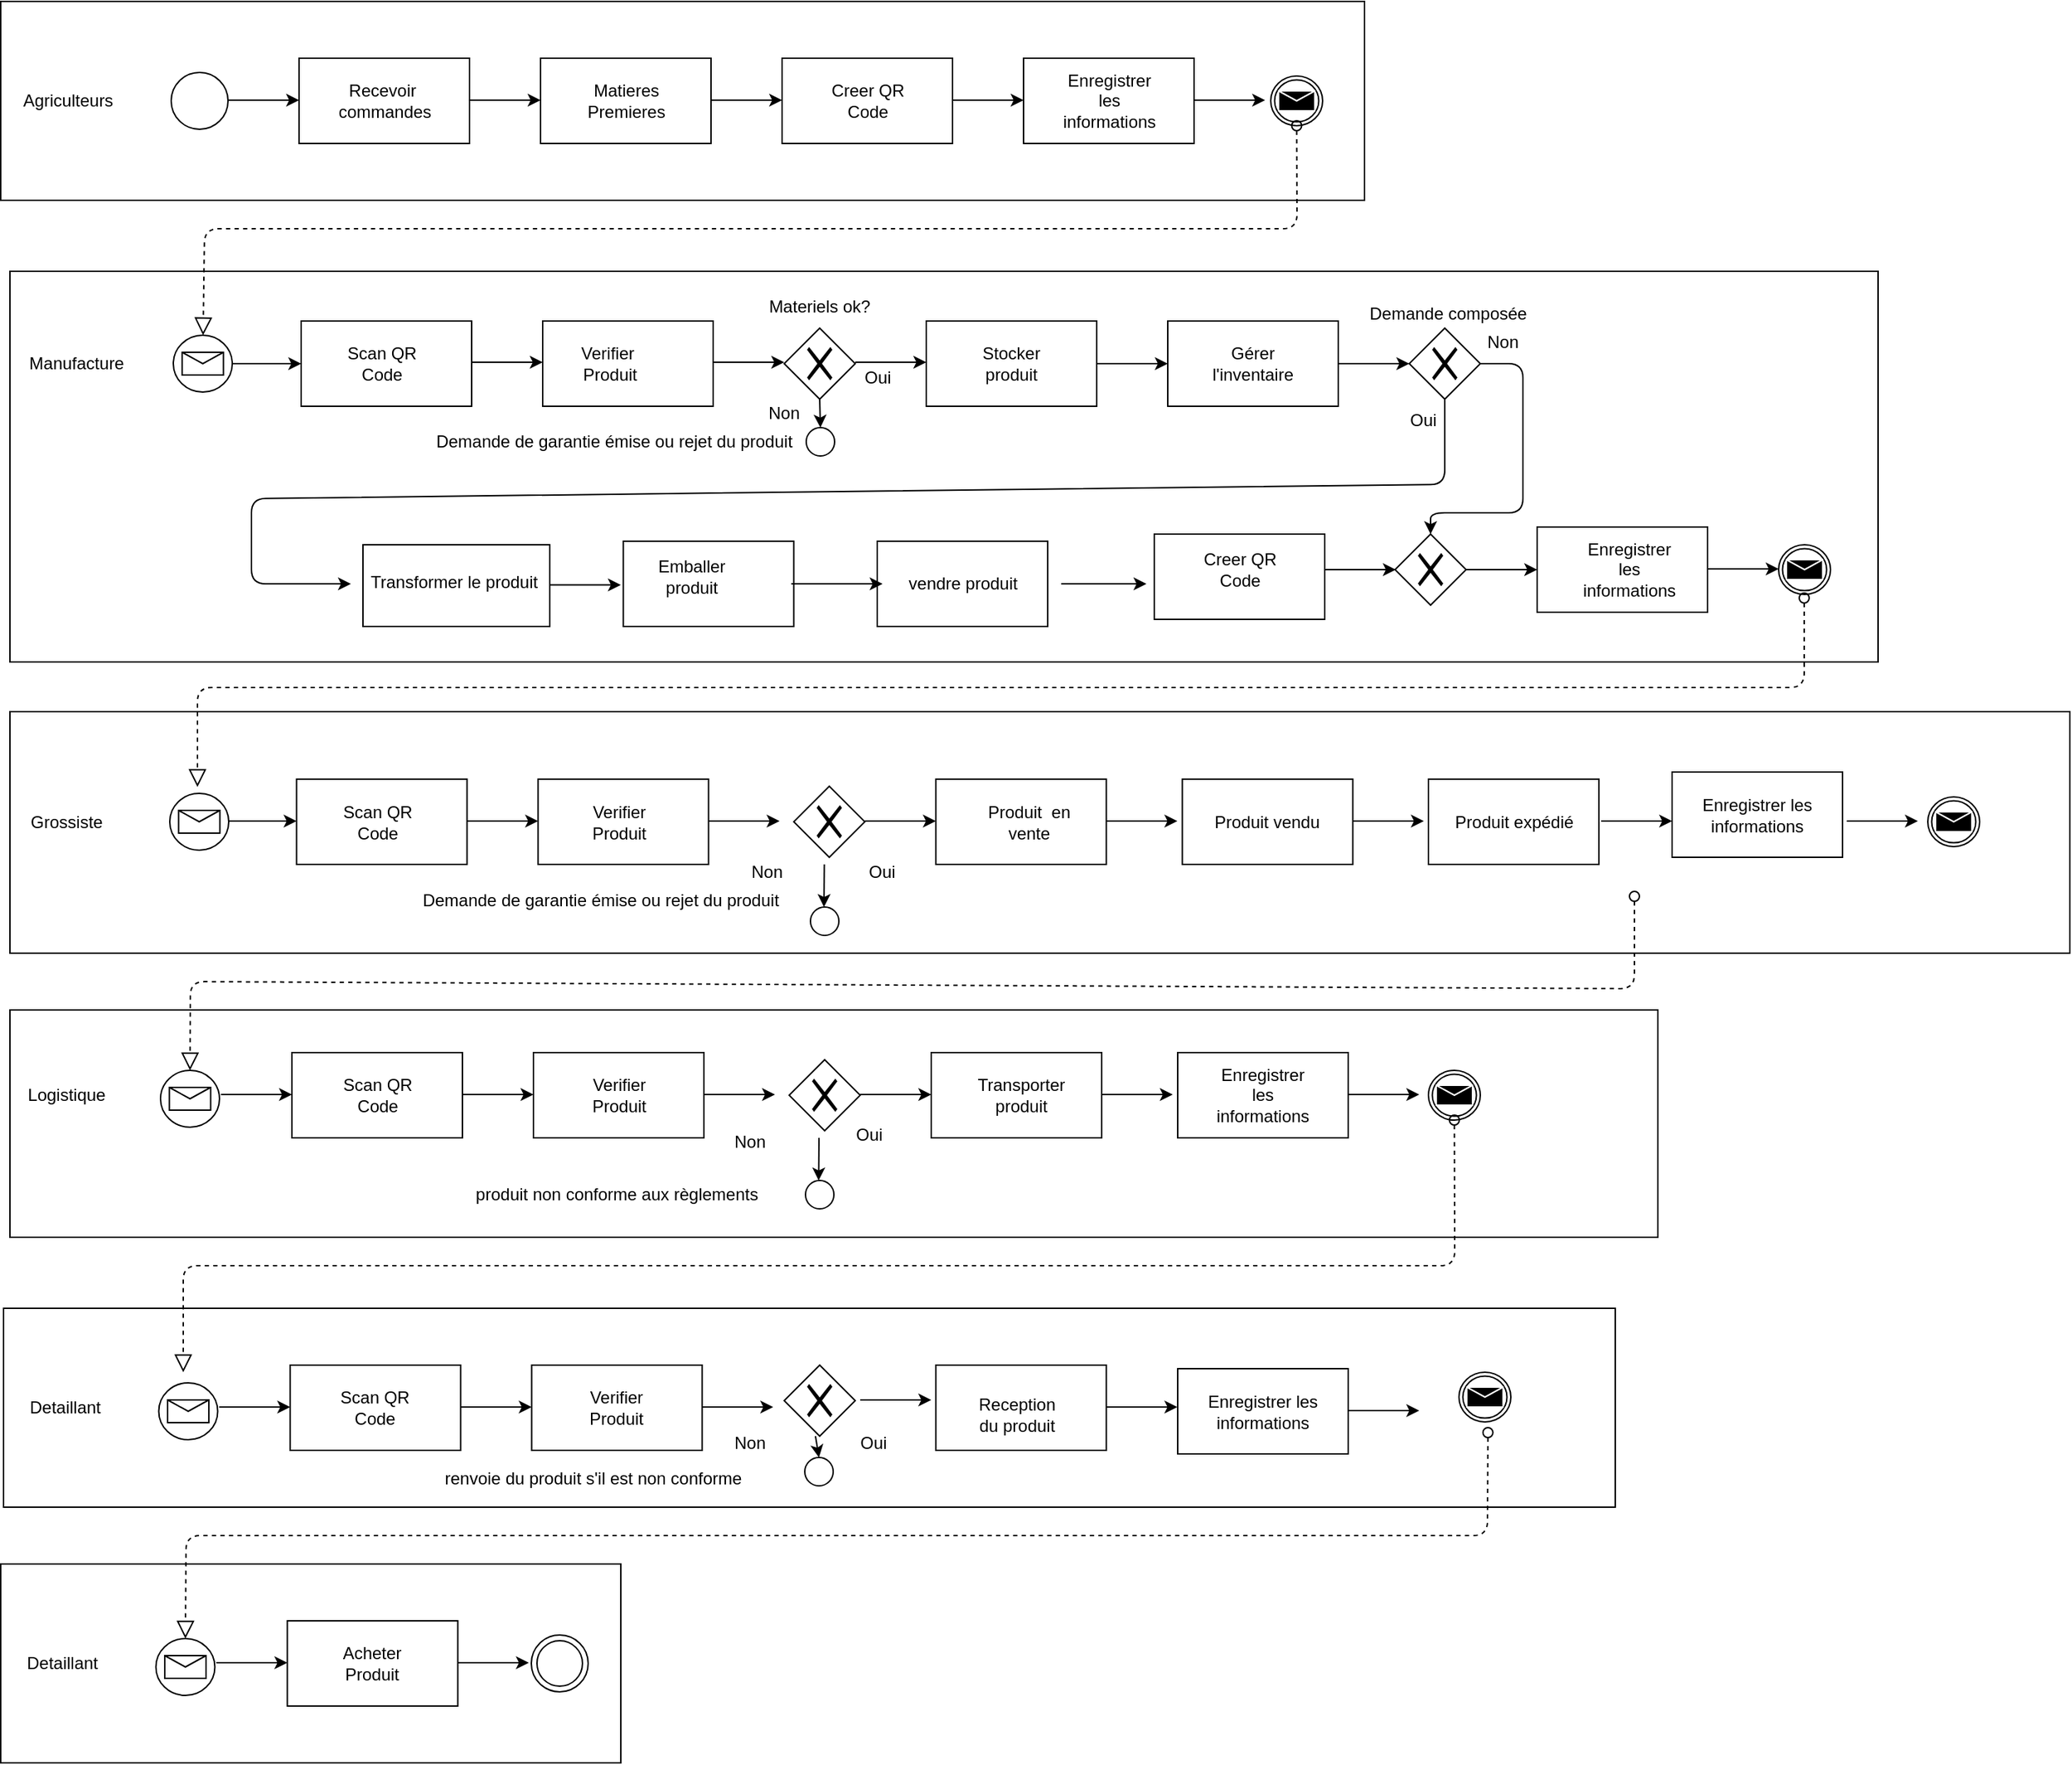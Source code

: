 <mxfile version="12.9.13" type="github">
  <diagram id="81X1mQ6UX0WzqLGWzquK" name="Page-1">
    <mxGraphModel dx="2346" dy="689" grid="1" gridSize="10" guides="1" tooltips="1" connect="1" arrows="1" fold="1" page="1" pageScale="1" pageWidth="827" pageHeight="1169" math="0" shadow="0">
      <root>
        <mxCell id="0" />
        <mxCell id="1" parent="0" />
        <mxCell id="CH9dBk8qKm8a6aNsmR89-1" value="" style="rounded=0;whiteSpace=wrap;html=1;" vertex="1" parent="1">
          <mxGeometry x="-486.5" y="300" width="960" height="140" as="geometry" />
        </mxCell>
        <mxCell id="CH9dBk8qKm8a6aNsmR89-2" value="" style="ellipse;whiteSpace=wrap;html=1;aspect=fixed;" vertex="1" parent="1">
          <mxGeometry x="-366.5" y="350" width="40" height="40" as="geometry" />
        </mxCell>
        <mxCell id="CH9dBk8qKm8a6aNsmR89-3" value="" style="rounded=0;whiteSpace=wrap;html=1;" vertex="1" parent="1">
          <mxGeometry x="-276.5" y="340" width="120" height="60" as="geometry" />
        </mxCell>
        <mxCell id="CH9dBk8qKm8a6aNsmR89-4" value="" style="rounded=0;whiteSpace=wrap;html=1;" vertex="1" parent="1">
          <mxGeometry x="-106.5" y="340" width="120" height="60" as="geometry" />
        </mxCell>
        <mxCell id="CH9dBk8qKm8a6aNsmR89-5" value="" style="rounded=0;whiteSpace=wrap;html=1;" vertex="1" parent="1">
          <mxGeometry x="63.5" y="340" width="120" height="60" as="geometry" />
        </mxCell>
        <mxCell id="CH9dBk8qKm8a6aNsmR89-6" value="" style="rounded=0;whiteSpace=wrap;html=1;" vertex="1" parent="1">
          <mxGeometry x="233.5" y="340" width="120" height="60" as="geometry" />
        </mxCell>
        <mxCell id="CH9dBk8qKm8a6aNsmR89-7" value="" style="shape=mxgraph.bpmn.shape;html=1;verticalLabelPosition=bottom;labelBackgroundColor=#ffffff;verticalAlign=top;align=center;perimeter=ellipsePerimeter;outlineConnect=0;outline=throwing;symbol=message;" vertex="1" parent="1">
          <mxGeometry x="407.5" y="352.5" width="36.5" height="35" as="geometry" />
        </mxCell>
        <mxCell id="CH9dBk8qKm8a6aNsmR89-8" value="" style="endArrow=classic;html=1;entryX=0;entryY=0.5;entryDx=0;entryDy=0;" edge="1" parent="1">
          <mxGeometry width="50" height="50" relative="1" as="geometry">
            <mxPoint x="-326.5" y="369.5" as="sourcePoint" />
            <mxPoint x="-276.5" y="369.5" as="targetPoint" />
          </mxGeometry>
        </mxCell>
        <mxCell id="CH9dBk8qKm8a6aNsmR89-9" value="" style="endArrow=classic;html=1;entryX=0;entryY=0.5;entryDx=0;entryDy=0;" edge="1" parent="1">
          <mxGeometry width="50" height="50" relative="1" as="geometry">
            <mxPoint x="-156.5" y="369.5" as="sourcePoint" />
            <mxPoint x="-106.5" y="369.5" as="targetPoint" />
          </mxGeometry>
        </mxCell>
        <mxCell id="CH9dBk8qKm8a6aNsmR89-10" value="" style="endArrow=classic;html=1;entryX=0;entryY=0.5;entryDx=0;entryDy=0;" edge="1" parent="1">
          <mxGeometry width="50" height="50" relative="1" as="geometry">
            <mxPoint x="13.5" y="369.5" as="sourcePoint" />
            <mxPoint x="63.5" y="369.5" as="targetPoint" />
          </mxGeometry>
        </mxCell>
        <mxCell id="CH9dBk8qKm8a6aNsmR89-12" value="" style="endArrow=classic;html=1;entryX=0;entryY=0.5;entryDx=0;entryDy=0;" edge="1" parent="1">
          <mxGeometry width="50" height="50" relative="1" as="geometry">
            <mxPoint x="183.5" y="369.5" as="sourcePoint" />
            <mxPoint x="233.5" y="369.5" as="targetPoint" />
          </mxGeometry>
        </mxCell>
        <mxCell id="CH9dBk8qKm8a6aNsmR89-13" value="" style="endArrow=classic;html=1;entryX=0;entryY=0.5;entryDx=0;entryDy=0;" edge="1" parent="1">
          <mxGeometry width="50" height="50" relative="1" as="geometry">
            <mxPoint x="353.5" y="369.5" as="sourcePoint" />
            <mxPoint x="403.5" y="369.5" as="targetPoint" />
          </mxGeometry>
        </mxCell>
        <mxCell id="CH9dBk8qKm8a6aNsmR89-33" value="" style="rounded=0;whiteSpace=wrap;html=1;" vertex="1" parent="1">
          <mxGeometry x="-480" y="490" width="1315" height="275" as="geometry" />
        </mxCell>
        <mxCell id="CH9dBk8qKm8a6aNsmR89-34" value="" style="startArrow=oval;startFill=0;startSize=7;endArrow=block;endFill=0;endSize=10;dashed=1;html=1;exitX=0.5;exitY=1;exitDx=0;exitDy=0;" edge="1" parent="1" source="CH9dBk8qKm8a6aNsmR89-7" target="CH9dBk8qKm8a6aNsmR89-140">
          <mxGeometry width="100" relative="1" as="geometry">
            <mxPoint x="431.75" y="340" as="sourcePoint" />
            <mxPoint x="-350" y="485" as="targetPoint" />
            <Array as="points">
              <mxPoint x="426" y="460" />
              <mxPoint x="-343" y="460" />
            </Array>
          </mxGeometry>
        </mxCell>
        <mxCell id="CH9dBk8qKm8a6aNsmR89-36" value="" style="endArrow=classic;html=1;entryX=0;entryY=0.5;entryDx=0;entryDy=0;" edge="1" parent="1">
          <mxGeometry width="50" height="50" relative="1" as="geometry">
            <mxPoint x="-325" y="555" as="sourcePoint" />
            <mxPoint x="-275" y="555" as="targetPoint" />
          </mxGeometry>
        </mxCell>
        <mxCell id="CH9dBk8qKm8a6aNsmR89-37" value="" style="rounded=0;whiteSpace=wrap;html=1;" vertex="1" parent="1">
          <mxGeometry x="-275" y="525" width="120" height="60" as="geometry" />
        </mxCell>
        <mxCell id="CH9dBk8qKm8a6aNsmR89-38" value="" style="rounded=0;whiteSpace=wrap;html=1;" vertex="1" parent="1">
          <mxGeometry x="-105" y="525" width="120" height="60" as="geometry" />
        </mxCell>
        <mxCell id="CH9dBk8qKm8a6aNsmR89-39" value="" style="endArrow=classic;html=1;entryX=0;entryY=0.5;entryDx=0;entryDy=0;" edge="1" parent="1">
          <mxGeometry width="50" height="50" relative="1" as="geometry">
            <mxPoint x="-155" y="554" as="sourcePoint" />
            <mxPoint x="-105" y="554" as="targetPoint" />
          </mxGeometry>
        </mxCell>
        <mxCell id="CH9dBk8qKm8a6aNsmR89-40" value="" style="endArrow=classic;html=1;entryX=0;entryY=0.5;entryDx=0;entryDy=0;" edge="1" parent="1">
          <mxGeometry width="50" height="50" relative="1" as="geometry">
            <mxPoint x="15" y="554" as="sourcePoint" />
            <mxPoint x="65" y="554" as="targetPoint" />
          </mxGeometry>
        </mxCell>
        <mxCell id="CH9dBk8qKm8a6aNsmR89-41" value="" style="shape=mxgraph.bpmn.shape;html=1;verticalLabelPosition=bottom;labelBackgroundColor=#ffffff;verticalAlign=top;align=center;perimeter=rhombusPerimeter;background=gateway;outlineConnect=0;outline=none;symbol=exclusiveGw;" vertex="1" parent="1">
          <mxGeometry x="65" y="530" width="50" height="50" as="geometry" />
        </mxCell>
        <mxCell id="CH9dBk8qKm8a6aNsmR89-42" value="" style="endArrow=classic;html=1;entryX=0;entryY=0.5;entryDx=0;entryDy=0;" edge="1" parent="1">
          <mxGeometry width="50" height="50" relative="1" as="geometry">
            <mxPoint x="115" y="554" as="sourcePoint" />
            <mxPoint x="165" y="554" as="targetPoint" />
          </mxGeometry>
        </mxCell>
        <mxCell id="CH9dBk8qKm8a6aNsmR89-43" value="" style="rounded=0;whiteSpace=wrap;html=1;" vertex="1" parent="1">
          <mxGeometry x="165" y="525" width="120" height="60" as="geometry" />
        </mxCell>
        <mxCell id="CH9dBk8qKm8a6aNsmR89-44" value="" style="rounded=0;whiteSpace=wrap;html=1;" vertex="1" parent="1">
          <mxGeometry x="335" y="525" width="120" height="60" as="geometry" />
        </mxCell>
        <mxCell id="CH9dBk8qKm8a6aNsmR89-45" value="" style="endArrow=classic;html=1;entryX=0;entryY=0.5;entryDx=0;entryDy=0;" edge="1" parent="1">
          <mxGeometry width="50" height="50" relative="1" as="geometry">
            <mxPoint x="285" y="555" as="sourcePoint" />
            <mxPoint x="335" y="555" as="targetPoint" />
          </mxGeometry>
        </mxCell>
        <mxCell id="CH9dBk8qKm8a6aNsmR89-46" value="" style="shape=mxgraph.bpmn.shape;html=1;verticalLabelPosition=bottom;labelBackgroundColor=#ffffff;verticalAlign=top;align=center;perimeter=rhombusPerimeter;background=gateway;outlineConnect=0;outline=none;symbol=exclusiveGw;" vertex="1" parent="1">
          <mxGeometry x="505" y="530" width="50" height="50" as="geometry" />
        </mxCell>
        <mxCell id="CH9dBk8qKm8a6aNsmR89-47" value="" style="endArrow=classic;html=1;entryX=0;entryY=0.5;entryDx=0;entryDy=0;" edge="1" parent="1">
          <mxGeometry width="50" height="50" relative="1" as="geometry">
            <mxPoint x="455" y="555" as="sourcePoint" />
            <mxPoint x="505" y="555" as="targetPoint" />
          </mxGeometry>
        </mxCell>
        <mxCell id="CH9dBk8qKm8a6aNsmR89-48" value="" style="rounded=0;whiteSpace=wrap;html=1;" vertex="1" parent="1">
          <mxGeometry x="-231.5" y="682.5" width="131.5" height="57.5" as="geometry" />
        </mxCell>
        <mxCell id="CH9dBk8qKm8a6aNsmR89-49" value="" style="rounded=0;whiteSpace=wrap;html=1;" vertex="1" parent="1">
          <mxGeometry x="-48.25" y="680" width="120" height="60" as="geometry" />
        </mxCell>
        <mxCell id="CH9dBk8qKm8a6aNsmR89-50" value="" style="rounded=0;whiteSpace=wrap;html=1;" vertex="1" parent="1">
          <mxGeometry x="325.5" y="675" width="120" height="60" as="geometry" />
        </mxCell>
        <mxCell id="CH9dBk8qKm8a6aNsmR89-51" value="" style="shape=mxgraph.bpmn.shape;html=1;verticalLabelPosition=bottom;labelBackgroundColor=#ffffff;verticalAlign=top;align=center;perimeter=rhombusPerimeter;background=gateway;outlineConnect=0;outline=none;symbol=exclusiveGw;" vertex="1" parent="1">
          <mxGeometry x="495" y="675" width="50" height="50" as="geometry" />
        </mxCell>
        <mxCell id="CH9dBk8qKm8a6aNsmR89-52" value="" style="endArrow=classic;html=1;entryX=0;entryY=0.5;entryDx=0;entryDy=0;" edge="1" parent="1">
          <mxGeometry width="50" height="50" relative="1" as="geometry">
            <mxPoint x="-100" y="710.75" as="sourcePoint" />
            <mxPoint x="-50" y="710.75" as="targetPoint" />
          </mxGeometry>
        </mxCell>
        <mxCell id="CH9dBk8qKm8a6aNsmR89-53" value="" style="endArrow=classic;html=1;" edge="1" parent="1">
          <mxGeometry width="50" height="50" relative="1" as="geometry">
            <mxPoint x="260" y="710" as="sourcePoint" />
            <mxPoint x="320" y="710" as="targetPoint" />
          </mxGeometry>
        </mxCell>
        <mxCell id="CH9dBk8qKm8a6aNsmR89-54" value="" style="endArrow=classic;html=1;entryX=0;entryY=0.5;entryDx=0;entryDy=0;" edge="1" parent="1">
          <mxGeometry width="50" height="50" relative="1" as="geometry">
            <mxPoint x="445.5" y="700" as="sourcePoint" />
            <mxPoint x="495.5" y="700" as="targetPoint" />
          </mxGeometry>
        </mxCell>
        <mxCell id="CH9dBk8qKm8a6aNsmR89-55" value="" style="endArrow=classic;html=1;entryX=0;entryY=0.5;entryDx=0;entryDy=0;" edge="1" parent="1">
          <mxGeometry width="50" height="50" relative="1" as="geometry">
            <mxPoint x="545" y="700" as="sourcePoint" />
            <mxPoint x="595" y="700" as="targetPoint" />
          </mxGeometry>
        </mxCell>
        <mxCell id="CH9dBk8qKm8a6aNsmR89-56" value="" style="rounded=0;whiteSpace=wrap;html=1;" vertex="1" parent="1">
          <mxGeometry x="595" y="670" width="120" height="60" as="geometry" />
        </mxCell>
        <mxCell id="CH9dBk8qKm8a6aNsmR89-57" value="" style="shape=mxgraph.bpmn.shape;html=1;verticalLabelPosition=bottom;labelBackgroundColor=#ffffff;verticalAlign=top;align=center;perimeter=ellipsePerimeter;outlineConnect=0;outline=throwing;symbol=message;" vertex="1" parent="1">
          <mxGeometry x="765" y="682.5" width="36.5" height="35" as="geometry" />
        </mxCell>
        <mxCell id="CH9dBk8qKm8a6aNsmR89-61" value="" style="endArrow=classic;html=1;entryX=0;entryY=0.5;entryDx=0;entryDy=0;" edge="1" parent="1">
          <mxGeometry width="50" height="50" relative="1" as="geometry">
            <mxPoint x="715" y="699.5" as="sourcePoint" />
            <mxPoint x="765" y="699.5" as="targetPoint" />
          </mxGeometry>
        </mxCell>
        <mxCell id="CH9dBk8qKm8a6aNsmR89-63" value="" style="endArrow=classic;html=1;exitX=0.5;exitY=1;exitDx=0;exitDy=0;" edge="1" parent="1" source="CH9dBk8qKm8a6aNsmR89-46">
          <mxGeometry width="50" height="50" relative="1" as="geometry">
            <mxPoint x="235" y="652.5" as="sourcePoint" />
            <mxPoint x="-240" y="710" as="targetPoint" />
            <Array as="points">
              <mxPoint x="530" y="640" />
              <mxPoint x="-310" y="650" />
              <mxPoint x="-310" y="710" />
            </Array>
          </mxGeometry>
        </mxCell>
        <mxCell id="CH9dBk8qKm8a6aNsmR89-64" value="" style="endArrow=classic;html=1;entryX=0.5;entryY=0;entryDx=0;entryDy=0;" edge="1" parent="1" target="CH9dBk8qKm8a6aNsmR89-51">
          <mxGeometry width="50" height="50" relative="1" as="geometry">
            <mxPoint x="555" y="555" as="sourcePoint" />
            <mxPoint x="605" y="505" as="targetPoint" />
            <Array as="points">
              <mxPoint x="585" y="555" />
              <mxPoint x="585" y="660" />
              <mxPoint x="520" y="660" />
            </Array>
          </mxGeometry>
        </mxCell>
        <mxCell id="CH9dBk8qKm8a6aNsmR89-79" value="" style="rounded=0;whiteSpace=wrap;html=1;" vertex="1" parent="1">
          <mxGeometry x="-480" y="800" width="1450" height="170" as="geometry" />
        </mxCell>
        <mxCell id="CH9dBk8qKm8a6aNsmR89-108" style="edgeStyle=orthogonalEdgeStyle;rounded=0;orthogonalLoop=1;jettySize=auto;html=1;" edge="1" parent="1">
          <mxGeometry relative="1" as="geometry">
            <mxPoint x="-348.25" y="857.5" as="targetPoint" />
            <mxPoint x="-348.25" y="857.5" as="sourcePoint" />
          </mxGeometry>
        </mxCell>
        <mxCell id="CH9dBk8qKm8a6aNsmR89-81" value="" style="rounded=0;whiteSpace=wrap;html=1;" vertex="1" parent="1">
          <mxGeometry x="-278.25" y="847.5" width="120" height="60" as="geometry" />
        </mxCell>
        <mxCell id="CH9dBk8qKm8a6aNsmR89-82" value="" style="rounded=0;whiteSpace=wrap;html=1;" vertex="1" parent="1">
          <mxGeometry x="-108.25" y="847.5" width="120" height="60" as="geometry" />
        </mxCell>
        <mxCell id="CH9dBk8qKm8a6aNsmR89-83" value="" style="rounded=0;whiteSpace=wrap;html=1;" vertex="1" parent="1">
          <mxGeometry x="171.75" y="847.5" width="120" height="60" as="geometry" />
        </mxCell>
        <mxCell id="CH9dBk8qKm8a6aNsmR89-84" value="Produit vendu" style="rounded=0;whiteSpace=wrap;html=1;" vertex="1" parent="1">
          <mxGeometry x="345.25" y="847.5" width="120" height="60" as="geometry" />
        </mxCell>
        <mxCell id="CH9dBk8qKm8a6aNsmR89-85" value="" style="shape=mxgraph.bpmn.shape;html=1;verticalLabelPosition=bottom;labelBackgroundColor=#ffffff;verticalAlign=top;align=center;perimeter=ellipsePerimeter;outlineConnect=0;outline=throwing;symbol=message;" vertex="1" parent="1">
          <mxGeometry x="870" y="860" width="36.5" height="35" as="geometry" />
        </mxCell>
        <mxCell id="CH9dBk8qKm8a6aNsmR89-86" value="" style="endArrow=classic;html=1;entryX=0;entryY=0.5;entryDx=0;entryDy=0;" edge="1" parent="1">
          <mxGeometry width="50" height="50" relative="1" as="geometry">
            <mxPoint x="-328.25" y="877" as="sourcePoint" />
            <mxPoint x="-278.25" y="877" as="targetPoint" />
          </mxGeometry>
        </mxCell>
        <mxCell id="CH9dBk8qKm8a6aNsmR89-87" value="" style="endArrow=classic;html=1;entryX=0;entryY=0.5;entryDx=0;entryDy=0;" edge="1" parent="1">
          <mxGeometry width="50" height="50" relative="1" as="geometry">
            <mxPoint x="-158.25" y="877" as="sourcePoint" />
            <mxPoint x="-108.25" y="877" as="targetPoint" />
          </mxGeometry>
        </mxCell>
        <mxCell id="CH9dBk8qKm8a6aNsmR89-88" value="" style="endArrow=classic;html=1;entryX=0;entryY=0.5;entryDx=0;entryDy=0;" edge="1" parent="1">
          <mxGeometry width="50" height="50" relative="1" as="geometry">
            <mxPoint x="11.75" y="877" as="sourcePoint" />
            <mxPoint x="61.75" y="877" as="targetPoint" />
          </mxGeometry>
        </mxCell>
        <mxCell id="CH9dBk8qKm8a6aNsmR89-89" value="" style="endArrow=classic;html=1;entryX=0;entryY=0.5;entryDx=0;entryDy=0;" edge="1" parent="1">
          <mxGeometry width="50" height="50" relative="1" as="geometry">
            <mxPoint x="121.75" y="877" as="sourcePoint" />
            <mxPoint x="171.75" y="877" as="targetPoint" />
          </mxGeometry>
        </mxCell>
        <mxCell id="CH9dBk8qKm8a6aNsmR89-90" value="" style="endArrow=classic;html=1;entryX=0;entryY=0.5;entryDx=0;entryDy=0;" edge="1" parent="1">
          <mxGeometry width="50" height="50" relative="1" as="geometry">
            <mxPoint x="291.75" y="877" as="sourcePoint" />
            <mxPoint x="341.75" y="877" as="targetPoint" />
          </mxGeometry>
        </mxCell>
        <mxCell id="CH9dBk8qKm8a6aNsmR89-91" value="" style="shape=mxgraph.bpmn.shape;html=1;verticalLabelPosition=bottom;labelBackgroundColor=#ffffff;verticalAlign=top;align=center;perimeter=rhombusPerimeter;background=gateway;outlineConnect=0;outline=none;symbol=exclusiveGw;" vertex="1" parent="1">
          <mxGeometry x="71.75" y="852.5" width="50" height="50" as="geometry" />
        </mxCell>
        <mxCell id="CH9dBk8qKm8a6aNsmR89-92" value="" style="endArrow=classic;html=1;entryX=0;entryY=0.5;entryDx=0;entryDy=0;" edge="1" parent="1">
          <mxGeometry width="50" height="50" relative="1" as="geometry">
            <mxPoint x="465.25" y="877" as="sourcePoint" />
            <mxPoint x="515.25" y="877" as="targetPoint" />
          </mxGeometry>
        </mxCell>
        <mxCell id="CH9dBk8qKm8a6aNsmR89-93" value="" style="startArrow=oval;startFill=0;startSize=7;endArrow=block;endFill=0;endSize=10;dashed=1;html=1;" edge="1" parent="1">
          <mxGeometry width="100" relative="1" as="geometry">
            <mxPoint x="783" y="720" as="sourcePoint" />
            <mxPoint x="-348" y="853" as="targetPoint" />
            <Array as="points">
              <mxPoint x="783" y="783" />
              <mxPoint x="-348" y="783" />
            </Array>
          </mxGeometry>
        </mxCell>
        <mxCell id="CH9dBk8qKm8a6aNsmR89-94" value="" style="rounded=0;whiteSpace=wrap;html=1;" vertex="1" parent="1">
          <mxGeometry x="-480" y="1010" width="1160" height="160" as="geometry" />
        </mxCell>
        <mxCell id="CH9dBk8qKm8a6aNsmR89-96" value="" style="rounded=0;whiteSpace=wrap;html=1;" vertex="1" parent="1">
          <mxGeometry x="-281.5" y="1040" width="120" height="60" as="geometry" />
        </mxCell>
        <mxCell id="CH9dBk8qKm8a6aNsmR89-97" value="" style="rounded=0;whiteSpace=wrap;html=1;" vertex="1" parent="1">
          <mxGeometry x="-111.5" y="1040" width="120" height="60" as="geometry" />
        </mxCell>
        <mxCell id="CH9dBk8qKm8a6aNsmR89-98" value="" style="rounded=0;whiteSpace=wrap;html=1;" vertex="1" parent="1">
          <mxGeometry x="168.5" y="1040" width="120" height="60" as="geometry" />
        </mxCell>
        <mxCell id="CH9dBk8qKm8a6aNsmR89-99" value="" style="rounded=0;whiteSpace=wrap;html=1;" vertex="1" parent="1">
          <mxGeometry x="342" y="1040" width="120" height="60" as="geometry" />
        </mxCell>
        <mxCell id="CH9dBk8qKm8a6aNsmR89-100" value="" style="shape=mxgraph.bpmn.shape;html=1;verticalLabelPosition=bottom;labelBackgroundColor=#ffffff;verticalAlign=top;align=center;perimeter=ellipsePerimeter;outlineConnect=0;outline=throwing;symbol=message;" vertex="1" parent="1">
          <mxGeometry x="518.5" y="1052.5" width="36.5" height="35" as="geometry" />
        </mxCell>
        <mxCell id="CH9dBk8qKm8a6aNsmR89-101" value="" style="endArrow=classic;html=1;entryX=0;entryY=0.5;entryDx=0;entryDy=0;" edge="1" parent="1">
          <mxGeometry width="50" height="50" relative="1" as="geometry">
            <mxPoint x="-331.5" y="1069.5" as="sourcePoint" />
            <mxPoint x="-281.5" y="1069.5" as="targetPoint" />
          </mxGeometry>
        </mxCell>
        <mxCell id="CH9dBk8qKm8a6aNsmR89-102" value="" style="endArrow=classic;html=1;entryX=0;entryY=0.5;entryDx=0;entryDy=0;" edge="1" parent="1">
          <mxGeometry width="50" height="50" relative="1" as="geometry">
            <mxPoint x="-161.5" y="1069.5" as="sourcePoint" />
            <mxPoint x="-111.5" y="1069.5" as="targetPoint" />
          </mxGeometry>
        </mxCell>
        <mxCell id="CH9dBk8qKm8a6aNsmR89-103" value="" style="endArrow=classic;html=1;entryX=0;entryY=0.5;entryDx=0;entryDy=0;" edge="1" parent="1">
          <mxGeometry width="50" height="50" relative="1" as="geometry">
            <mxPoint x="8.5" y="1069.5" as="sourcePoint" />
            <mxPoint x="58.5" y="1069.5" as="targetPoint" />
          </mxGeometry>
        </mxCell>
        <mxCell id="CH9dBk8qKm8a6aNsmR89-104" value="" style="endArrow=classic;html=1;entryX=0;entryY=0.5;entryDx=0;entryDy=0;" edge="1" parent="1">
          <mxGeometry width="50" height="50" relative="1" as="geometry">
            <mxPoint x="118.5" y="1069.5" as="sourcePoint" />
            <mxPoint x="168.5" y="1069.5" as="targetPoint" />
          </mxGeometry>
        </mxCell>
        <mxCell id="CH9dBk8qKm8a6aNsmR89-105" value="" style="endArrow=classic;html=1;entryX=0;entryY=0.5;entryDx=0;entryDy=0;" edge="1" parent="1">
          <mxGeometry width="50" height="50" relative="1" as="geometry">
            <mxPoint x="288.5" y="1069.5" as="sourcePoint" />
            <mxPoint x="338.5" y="1069.5" as="targetPoint" />
          </mxGeometry>
        </mxCell>
        <mxCell id="CH9dBk8qKm8a6aNsmR89-106" value="" style="shape=mxgraph.bpmn.shape;html=1;verticalLabelPosition=bottom;labelBackgroundColor=#ffffff;verticalAlign=top;align=center;perimeter=rhombusPerimeter;background=gateway;outlineConnect=0;outline=none;symbol=exclusiveGw;" vertex="1" parent="1">
          <mxGeometry x="68.5" y="1045" width="50" height="50" as="geometry" />
        </mxCell>
        <mxCell id="CH9dBk8qKm8a6aNsmR89-107" value="" style="endArrow=classic;html=1;entryX=0;entryY=0.5;entryDx=0;entryDy=0;" edge="1" parent="1">
          <mxGeometry width="50" height="50" relative="1" as="geometry">
            <mxPoint x="462" y="1069.5" as="sourcePoint" />
            <mxPoint x="512" y="1069.5" as="targetPoint" />
          </mxGeometry>
        </mxCell>
        <mxCell id="CH9dBk8qKm8a6aNsmR89-109" value="" style="startArrow=oval;startFill=0;startSize=7;endArrow=block;endFill=0;endSize=10;dashed=1;html=1;" edge="1" parent="1" target="CH9dBk8qKm8a6aNsmR89-143">
          <mxGeometry width="100" relative="1" as="geometry">
            <mxPoint x="663.5" y="930" as="sourcePoint" />
            <mxPoint x="-231.5" y="1070" as="targetPoint" />
            <Array as="points">
              <mxPoint x="663.5" y="995" />
              <mxPoint x="-353" y="990" />
            </Array>
          </mxGeometry>
        </mxCell>
        <mxCell id="CH9dBk8qKm8a6aNsmR89-110" value="Recevoir&amp;nbsp; commandes" style="text;html=1;strokeColor=none;fillColor=none;align=center;verticalAlign=middle;whiteSpace=wrap;rounded=0;" vertex="1" parent="1">
          <mxGeometry x="-236.5" y="360" width="40" height="20" as="geometry" />
        </mxCell>
        <mxCell id="CH9dBk8qKm8a6aNsmR89-112" value="Matieres Premieres" style="text;html=1;strokeColor=none;fillColor=none;align=center;verticalAlign=middle;whiteSpace=wrap;rounded=0;" vertex="1" parent="1">
          <mxGeometry x="-66.5" y="360" width="40" height="20" as="geometry" />
        </mxCell>
        <mxCell id="CH9dBk8qKm8a6aNsmR89-113" value="Creer QR Code" style="text;html=1;strokeColor=none;fillColor=none;align=center;verticalAlign=middle;whiteSpace=wrap;rounded=0;" vertex="1" parent="1">
          <mxGeometry x="93.5" y="360" width="60" height="20" as="geometry" />
        </mxCell>
        <mxCell id="CH9dBk8qKm8a6aNsmR89-114" value="Enregistrer les informations" style="text;html=1;strokeColor=none;fillColor=none;align=center;verticalAlign=middle;whiteSpace=wrap;rounded=0;" vertex="1" parent="1">
          <mxGeometry x="263.5" y="360" width="60" height="20" as="geometry" />
        </mxCell>
        <mxCell id="CH9dBk8qKm8a6aNsmR89-115" value="Agriculteurs" style="text;html=1;strokeColor=none;fillColor=none;align=center;verticalAlign=middle;whiteSpace=wrap;rounded=0;" vertex="1" parent="1">
          <mxGeometry x="-459.5" y="360" width="40" height="20" as="geometry" />
        </mxCell>
        <mxCell id="CH9dBk8qKm8a6aNsmR89-117" value="Manufacture" style="text;html=1;strokeColor=none;fillColor=none;align=center;verticalAlign=middle;whiteSpace=wrap;rounded=0;" vertex="1" parent="1">
          <mxGeometry x="-453.5" y="545" width="40" height="20" as="geometry" />
        </mxCell>
        <mxCell id="CH9dBk8qKm8a6aNsmR89-118" value="Grossiste" style="text;html=1;strokeColor=none;fillColor=none;align=center;verticalAlign=middle;whiteSpace=wrap;rounded=0;" vertex="1" parent="1">
          <mxGeometry x="-460" y="867.5" width="40" height="20" as="geometry" />
        </mxCell>
        <mxCell id="CH9dBk8qKm8a6aNsmR89-119" value="Logistique" style="text;html=1;strokeColor=none;fillColor=none;align=center;verticalAlign=middle;whiteSpace=wrap;rounded=0;" vertex="1" parent="1">
          <mxGeometry x="-460" y="1060" width="40" height="20" as="geometry" />
        </mxCell>
        <mxCell id="CH9dBk8qKm8a6aNsmR89-124" value="Scan QR Code" style="text;html=1;strokeColor=none;fillColor=none;align=center;verticalAlign=middle;whiteSpace=wrap;rounded=0;" vertex="1" parent="1">
          <mxGeometry x="-248.25" y="545" width="60" height="20" as="geometry" />
        </mxCell>
        <mxCell id="CH9dBk8qKm8a6aNsmR89-125" value="Verifier&amp;nbsp; Produit" style="text;html=1;strokeColor=none;fillColor=none;align=center;verticalAlign=middle;whiteSpace=wrap;rounded=0;" vertex="1" parent="1">
          <mxGeometry x="-90" y="545" width="64.75" height="20" as="geometry" />
        </mxCell>
        <mxCell id="CH9dBk8qKm8a6aNsmR89-126" value="Creer QR Code" style="text;html=1;strokeColor=none;fillColor=none;align=center;verticalAlign=middle;whiteSpace=wrap;rounded=0;" vertex="1" parent="1">
          <mxGeometry x="355.5" y="690" width="60" height="20" as="geometry" />
        </mxCell>
        <mxCell id="CH9dBk8qKm8a6aNsmR89-127" value="Enregistrer les informations" style="text;html=1;strokeColor=none;fillColor=none;align=center;verticalAlign=middle;whiteSpace=wrap;rounded=0;" vertex="1" parent="1">
          <mxGeometry x="630" y="690" width="60" height="20" as="geometry" />
        </mxCell>
        <mxCell id="CH9dBk8qKm8a6aNsmR89-128" value="Transformer le produit" style="text;whiteSpace=wrap;html=1;" vertex="1" parent="1">
          <mxGeometry x="-228.25" y="695" width="120" height="30" as="geometry" />
        </mxCell>
        <mxCell id="CH9dBk8qKm8a6aNsmR89-129" value="Gérer l&#39;inventaire" style="text;html=1;strokeColor=none;fillColor=none;align=center;verticalAlign=middle;whiteSpace=wrap;rounded=0;" vertex="1" parent="1">
          <mxGeometry x="365" y="545" width="60" height="20" as="geometry" />
        </mxCell>
        <mxCell id="CH9dBk8qKm8a6aNsmR89-130" value="Stocker produit" style="text;html=1;strokeColor=none;fillColor=none;align=center;verticalAlign=middle;whiteSpace=wrap;rounded=0;" vertex="1" parent="1">
          <mxGeometry x="195" y="545" width="60" height="20" as="geometry" />
        </mxCell>
        <mxCell id="CH9dBk8qKm8a6aNsmR89-131" value="Emballer produit" style="text;html=1;strokeColor=none;fillColor=none;align=center;verticalAlign=middle;whiteSpace=wrap;rounded=0;" vertex="1" parent="1">
          <mxGeometry x="-30" y="695" width="60" height="20" as="geometry" />
        </mxCell>
        <mxCell id="CH9dBk8qKm8a6aNsmR89-132" value="Scan QR Code" style="text;html=1;strokeColor=none;fillColor=none;align=center;verticalAlign=middle;whiteSpace=wrap;rounded=0;" vertex="1" parent="1">
          <mxGeometry x="-251.5" y="867.5" width="60" height="20" as="geometry" />
        </mxCell>
        <mxCell id="CH9dBk8qKm8a6aNsmR89-133" value="Scan QR Code" style="text;html=1;strokeColor=none;fillColor=none;align=center;verticalAlign=middle;whiteSpace=wrap;rounded=0;" vertex="1" parent="1">
          <mxGeometry x="-251.5" y="1060" width="60" height="20" as="geometry" />
        </mxCell>
        <mxCell id="CH9dBk8qKm8a6aNsmR89-134" value="Verifier Produit" style="text;html=1;strokeColor=none;fillColor=none;align=center;verticalAlign=middle;whiteSpace=wrap;rounded=0;" vertex="1" parent="1">
          <mxGeometry x="-71.5" y="867.5" width="40" height="20" as="geometry" />
        </mxCell>
        <mxCell id="CH9dBk8qKm8a6aNsmR89-135" value="Verifier Produit" style="text;html=1;strokeColor=none;fillColor=none;align=center;verticalAlign=middle;whiteSpace=wrap;rounded=0;" vertex="1" parent="1">
          <mxGeometry x="-71.5" y="1060" width="40" height="20" as="geometry" />
        </mxCell>
        <mxCell id="CH9dBk8qKm8a6aNsmR89-136" value="Produit&amp;nbsp; en vente" style="text;html=1;strokeColor=none;fillColor=none;align=center;verticalAlign=middle;whiteSpace=wrap;rounded=0;" vertex="1" parent="1">
          <mxGeometry x="205" y="867.5" width="65" height="20" as="geometry" />
        </mxCell>
        <mxCell id="CH9dBk8qKm8a6aNsmR89-137" value="Transporter produit" style="text;html=1;strokeColor=none;fillColor=none;align=center;verticalAlign=middle;whiteSpace=wrap;rounded=0;" vertex="1" parent="1">
          <mxGeometry x="211.75" y="1060" width="40" height="20" as="geometry" />
        </mxCell>
        <mxCell id="CH9dBk8qKm8a6aNsmR89-139" value="Enregistrer les informations" style="text;html=1;strokeColor=none;fillColor=none;align=center;verticalAlign=middle;whiteSpace=wrap;rounded=0;" vertex="1" parent="1">
          <mxGeometry x="372" y="1060" width="60" height="20" as="geometry" />
        </mxCell>
        <mxCell id="CH9dBk8qKm8a6aNsmR89-140" value="" style="shape=mxgraph.bpmn.shape;html=1;verticalLabelPosition=bottom;labelBackgroundColor=#ffffff;verticalAlign=top;align=center;perimeter=ellipsePerimeter;outlineConnect=0;outline=standard;symbol=message;" vertex="1" parent="1">
          <mxGeometry x="-365" y="535" width="41.5" height="40" as="geometry" />
        </mxCell>
        <mxCell id="CH9dBk8qKm8a6aNsmR89-142" value="" style="shape=mxgraph.bpmn.shape;html=1;verticalLabelPosition=bottom;labelBackgroundColor=#ffffff;verticalAlign=top;align=center;perimeter=ellipsePerimeter;outlineConnect=0;outline=standard;symbol=message;" vertex="1" parent="1">
          <mxGeometry x="-367.5" y="857.5" width="41.5" height="40" as="geometry" />
        </mxCell>
        <mxCell id="CH9dBk8qKm8a6aNsmR89-143" value="" style="shape=mxgraph.bpmn.shape;html=1;verticalLabelPosition=bottom;labelBackgroundColor=#ffffff;verticalAlign=top;align=center;perimeter=ellipsePerimeter;outlineConnect=0;outline=standard;symbol=message;" vertex="1" parent="1">
          <mxGeometry x="-374" y="1052.5" width="41.5" height="40" as="geometry" />
        </mxCell>
        <mxCell id="CH9dBk8qKm8a6aNsmR89-144" value="Materiels ok?" style="text;html=1;strokeColor=none;fillColor=none;align=center;verticalAlign=middle;whiteSpace=wrap;rounded=0;" vertex="1" parent="1">
          <mxGeometry x="49.25" y="505" width="81.5" height="20" as="geometry" />
        </mxCell>
        <mxCell id="CH9dBk8qKm8a6aNsmR89-146" value="Oui" style="text;html=1;strokeColor=none;fillColor=none;align=center;verticalAlign=middle;whiteSpace=wrap;rounded=0;" vertex="1" parent="1">
          <mxGeometry x="90.25" y="555" width="81.5" height="20" as="geometry" />
        </mxCell>
        <mxCell id="CH9dBk8qKm8a6aNsmR89-149" value="" style="endArrow=classic;html=1;entryX=0.5;entryY=0;entryDx=0;entryDy=0;exitX=0.5;exitY=1;exitDx=0;exitDy=0;" edge="1" parent="1" source="CH9dBk8qKm8a6aNsmR89-41" target="CH9dBk8qKm8a6aNsmR89-150">
          <mxGeometry width="50" height="50" relative="1" as="geometry">
            <mxPoint x="80.75" y="585" as="sourcePoint" />
            <mxPoint x="130.75" y="585" as="targetPoint" />
          </mxGeometry>
        </mxCell>
        <mxCell id="CH9dBk8qKm8a6aNsmR89-150" value="" style="ellipse;whiteSpace=wrap;html=1;aspect=fixed;" vertex="1" parent="1">
          <mxGeometry x="80.5" y="600" width="20" height="20" as="geometry" />
        </mxCell>
        <mxCell id="CH9dBk8qKm8a6aNsmR89-151" value="Non" style="text;html=1;strokeColor=none;fillColor=none;align=center;verticalAlign=middle;whiteSpace=wrap;rounded=0;" vertex="1" parent="1">
          <mxGeometry x="23.5" y="580" width="81.5" height="20" as="geometry" />
        </mxCell>
        <mxCell id="CH9dBk8qKm8a6aNsmR89-152" value="Oui" style="text;html=1;strokeColor=none;fillColor=none;align=center;verticalAlign=middle;whiteSpace=wrap;rounded=0;" vertex="1" parent="1">
          <mxGeometry x="473.5" y="585" width="81.5" height="20" as="geometry" />
        </mxCell>
        <mxCell id="CH9dBk8qKm8a6aNsmR89-153" value="Non" style="text;html=1;strokeColor=none;fillColor=none;align=center;verticalAlign=middle;whiteSpace=wrap;rounded=0;" vertex="1" parent="1">
          <mxGeometry x="530" y="530" width="81.5" height="20" as="geometry" />
        </mxCell>
        <mxCell id="CH9dBk8qKm8a6aNsmR89-163" value="Demande composée" style="text;html=1;strokeColor=none;fillColor=none;align=center;verticalAlign=middle;whiteSpace=wrap;rounded=0;" vertex="1" parent="1">
          <mxGeometry x="465.25" y="510" width="135" height="20" as="geometry" />
        </mxCell>
        <mxCell id="CH9dBk8qKm8a6aNsmR89-164" value="Demande de garantie émise ou rejet du produit" style="text;html=1;strokeColor=none;fillColor=none;align=center;verticalAlign=middle;whiteSpace=wrap;rounded=0;" vertex="1" parent="1">
          <mxGeometry x="-190" y="600" width="270.5" height="20" as="geometry" />
        </mxCell>
        <mxCell id="CH9dBk8qKm8a6aNsmR89-166" value="" style="rounded=0;whiteSpace=wrap;html=1;" vertex="1" parent="1">
          <mxGeometry x="-484.5" y="1220" width="1134.5" height="140" as="geometry" />
        </mxCell>
        <mxCell id="CH9dBk8qKm8a6aNsmR89-167" value="" style="rounded=0;whiteSpace=wrap;html=1;" vertex="1" parent="1">
          <mxGeometry x="-282.75" y="1260" width="120" height="60" as="geometry" />
        </mxCell>
        <mxCell id="CH9dBk8qKm8a6aNsmR89-168" value="" style="rounded=0;whiteSpace=wrap;html=1;" vertex="1" parent="1">
          <mxGeometry x="-112.75" y="1260" width="120" height="60" as="geometry" />
        </mxCell>
        <mxCell id="CH9dBk8qKm8a6aNsmR89-169" value="" style="rounded=0;whiteSpace=wrap;html=1;" vertex="1" parent="1">
          <mxGeometry x="171.75" y="1260" width="120" height="60" as="geometry" />
        </mxCell>
        <mxCell id="CH9dBk8qKm8a6aNsmR89-170" value="Enregistrer les informations" style="rounded=0;whiteSpace=wrap;html=1;" vertex="1" parent="1">
          <mxGeometry x="342" y="1262.5" width="120" height="60" as="geometry" />
        </mxCell>
        <mxCell id="CH9dBk8qKm8a6aNsmR89-171" value="" style="shape=mxgraph.bpmn.shape;html=1;verticalLabelPosition=bottom;labelBackgroundColor=#ffffff;verticalAlign=top;align=center;perimeter=ellipsePerimeter;outlineConnect=0;outline=throwing;symbol=message;" vertex="1" parent="1">
          <mxGeometry x="540" y="1265" width="36.5" height="35" as="geometry" />
        </mxCell>
        <mxCell id="CH9dBk8qKm8a6aNsmR89-172" value="" style="endArrow=classic;html=1;entryX=0;entryY=0.5;entryDx=0;entryDy=0;" edge="1" parent="1">
          <mxGeometry width="50" height="50" relative="1" as="geometry">
            <mxPoint x="-332.75" y="1289.5" as="sourcePoint" />
            <mxPoint x="-282.75" y="1289.5" as="targetPoint" />
          </mxGeometry>
        </mxCell>
        <mxCell id="CH9dBk8qKm8a6aNsmR89-173" value="" style="endArrow=classic;html=1;entryX=0;entryY=0.5;entryDx=0;entryDy=0;" edge="1" parent="1">
          <mxGeometry width="50" height="50" relative="1" as="geometry">
            <mxPoint x="-162.75" y="1289.5" as="sourcePoint" />
            <mxPoint x="-112.75" y="1289.5" as="targetPoint" />
          </mxGeometry>
        </mxCell>
        <mxCell id="CH9dBk8qKm8a6aNsmR89-174" value="" style="endArrow=classic;html=1;entryX=0;entryY=0.5;entryDx=0;entryDy=0;" edge="1" parent="1">
          <mxGeometry width="50" height="50" relative="1" as="geometry">
            <mxPoint x="7.25" y="1289.5" as="sourcePoint" />
            <mxPoint x="57.25" y="1289.5" as="targetPoint" />
          </mxGeometry>
        </mxCell>
        <mxCell id="CH9dBk8qKm8a6aNsmR89-176" value="" style="endArrow=classic;html=1;entryX=0;entryY=0.5;entryDx=0;entryDy=0;" edge="1" parent="1">
          <mxGeometry width="50" height="50" relative="1" as="geometry">
            <mxPoint x="291.75" y="1289.5" as="sourcePoint" />
            <mxPoint x="341.75" y="1289.5" as="targetPoint" />
          </mxGeometry>
        </mxCell>
        <mxCell id="CH9dBk8qKm8a6aNsmR89-178" value="" style="endArrow=classic;html=1;entryX=0;entryY=0.5;entryDx=0;entryDy=0;" edge="1" parent="1">
          <mxGeometry width="50" height="50" relative="1" as="geometry">
            <mxPoint x="462" y="1292" as="sourcePoint" />
            <mxPoint x="512" y="1292" as="targetPoint" />
          </mxGeometry>
        </mxCell>
        <mxCell id="CH9dBk8qKm8a6aNsmR89-179" value="Detaillant" style="text;html=1;strokeColor=none;fillColor=none;align=center;verticalAlign=middle;whiteSpace=wrap;rounded=0;" vertex="1" parent="1">
          <mxGeometry x="-461.25" y="1280" width="40" height="20" as="geometry" />
        </mxCell>
        <mxCell id="CH9dBk8qKm8a6aNsmR89-180" value="Scan QR Code" style="text;html=1;strokeColor=none;fillColor=none;align=center;verticalAlign=middle;whiteSpace=wrap;rounded=0;" vertex="1" parent="1">
          <mxGeometry x="-252.75" y="1280" width="60" height="20" as="geometry" />
        </mxCell>
        <mxCell id="CH9dBk8qKm8a6aNsmR89-181" value="Verifier Produit" style="text;html=1;strokeColor=none;fillColor=none;align=center;verticalAlign=middle;whiteSpace=wrap;rounded=0;" vertex="1" parent="1">
          <mxGeometry x="-72.75" y="1280" width="40" height="20" as="geometry" />
        </mxCell>
        <mxCell id="CH9dBk8qKm8a6aNsmR89-182" value="Reception du produit" style="text;html=1;strokeColor=none;fillColor=none;align=center;verticalAlign=middle;whiteSpace=wrap;rounded=0;" vertex="1" parent="1">
          <mxGeometry x="208.5" y="1285" width="40" height="20" as="geometry" />
        </mxCell>
        <mxCell id="CH9dBk8qKm8a6aNsmR89-184" value="" style="shape=mxgraph.bpmn.shape;html=1;verticalLabelPosition=bottom;labelBackgroundColor=#ffffff;verticalAlign=top;align=center;perimeter=ellipsePerimeter;outlineConnect=0;outline=standard;symbol=message;" vertex="1" parent="1">
          <mxGeometry x="-375.25" y="1272.5" width="41.5" height="40" as="geometry" />
        </mxCell>
        <mxCell id="CH9dBk8qKm8a6aNsmR89-185" value="" style="startArrow=oval;startFill=0;startSize=7;endArrow=block;endFill=0;endSize=10;dashed=1;html=1;entryX=0.5;entryY=0;entryDx=0;entryDy=0;exitX=0.5;exitY=1;exitDx=0;exitDy=0;" edge="1" parent="1" source="CH9dBk8qKm8a6aNsmR89-100">
          <mxGeometry width="100" relative="1" as="geometry">
            <mxPoint x="537" y="1125" as="sourcePoint" />
            <mxPoint x="-358" y="1265" as="targetPoint" />
            <Array as="points">
              <mxPoint x="537" y="1190" />
              <mxPoint x="-358" y="1190" />
            </Array>
          </mxGeometry>
        </mxCell>
        <mxCell id="CH9dBk8qKm8a6aNsmR89-188" value="" style="rounded=0;whiteSpace=wrap;html=1;" vertex="1" parent="1">
          <mxGeometry x="-486.5" y="1400" width="436.5" height="140" as="geometry" />
        </mxCell>
        <mxCell id="CH9dBk8qKm8a6aNsmR89-189" value="" style="rounded=0;whiteSpace=wrap;html=1;" vertex="1" parent="1">
          <mxGeometry x="-284.75" y="1440" width="120" height="60" as="geometry" />
        </mxCell>
        <mxCell id="CH9dBk8qKm8a6aNsmR89-194" value="" style="endArrow=classic;html=1;entryX=0;entryY=0.5;entryDx=0;entryDy=0;" edge="1" parent="1">
          <mxGeometry width="50" height="50" relative="1" as="geometry">
            <mxPoint x="-334.75" y="1469.5" as="sourcePoint" />
            <mxPoint x="-284.75" y="1469.5" as="targetPoint" />
          </mxGeometry>
        </mxCell>
        <mxCell id="CH9dBk8qKm8a6aNsmR89-195" value="" style="endArrow=classic;html=1;entryX=0;entryY=0.5;entryDx=0;entryDy=0;" edge="1" parent="1">
          <mxGeometry width="50" height="50" relative="1" as="geometry">
            <mxPoint x="-164.75" y="1469.5" as="sourcePoint" />
            <mxPoint x="-114.75" y="1469.5" as="targetPoint" />
          </mxGeometry>
        </mxCell>
        <mxCell id="CH9dBk8qKm8a6aNsmR89-199" value="Detaillant" style="text;html=1;strokeColor=none;fillColor=none;align=center;verticalAlign=middle;whiteSpace=wrap;rounded=0;" vertex="1" parent="1">
          <mxGeometry x="-463.25" y="1460" width="40" height="20" as="geometry" />
        </mxCell>
        <mxCell id="CH9dBk8qKm8a6aNsmR89-200" value="Acheter Produit" style="text;html=1;strokeColor=none;fillColor=none;align=center;verticalAlign=middle;whiteSpace=wrap;rounded=0;" vertex="1" parent="1">
          <mxGeometry x="-254.75" y="1460" width="60" height="20" as="geometry" />
        </mxCell>
        <mxCell id="CH9dBk8qKm8a6aNsmR89-204" value="" style="shape=mxgraph.bpmn.shape;html=1;verticalLabelPosition=bottom;labelBackgroundColor=#ffffff;verticalAlign=top;align=center;perimeter=ellipsePerimeter;outlineConnect=0;outline=standard;symbol=message;" vertex="1" parent="1">
          <mxGeometry x="-377.25" y="1452.5" width="41.5" height="40" as="geometry" />
        </mxCell>
        <mxCell id="CH9dBk8qKm8a6aNsmR89-205" value="" style="startArrow=oval;startFill=0;startSize=7;endArrow=block;endFill=0;endSize=10;dashed=1;html=1;entryX=0.5;entryY=0;entryDx=0;entryDy=0;exitX=0.921;exitY=0.625;exitDx=0;exitDy=0;exitPerimeter=0;" edge="1" parent="1" source="CH9dBk8qKm8a6aNsmR89-166" target="CH9dBk8qKm8a6aNsmR89-204">
          <mxGeometry width="100" relative="1" as="geometry">
            <mxPoint x="425" y="1307.5" as="sourcePoint" />
            <mxPoint x="-470" y="1447.5" as="targetPoint" />
            <Array as="points">
              <mxPoint x="560" y="1380" />
              <mxPoint x="-356" y="1380" />
            </Array>
          </mxGeometry>
        </mxCell>
        <mxCell id="CH9dBk8qKm8a6aNsmR89-209" value="vendre produit" style="rounded=0;whiteSpace=wrap;html=1;" vertex="1" parent="1">
          <mxGeometry x="130.5" y="680" width="120" height="60" as="geometry" />
        </mxCell>
        <mxCell id="CH9dBk8qKm8a6aNsmR89-211" value="" style="endArrow=classic;html=1;exitX=0.985;exitY=0.5;exitDx=0;exitDy=0;exitPerimeter=0;" edge="1" parent="1" source="CH9dBk8qKm8a6aNsmR89-49">
          <mxGeometry width="50" height="50" relative="1" as="geometry">
            <mxPoint x="80" y="710" as="sourcePoint" />
            <mxPoint x="134.25" y="710" as="targetPoint" />
          </mxGeometry>
        </mxCell>
        <mxCell id="CH9dBk8qKm8a6aNsmR89-212" value="Non" style="text;html=1;strokeColor=none;fillColor=none;align=center;verticalAlign=middle;whiteSpace=wrap;rounded=0;" vertex="1" parent="1">
          <mxGeometry x="11.75" y="902.5" width="81.5" height="20" as="geometry" />
        </mxCell>
        <mxCell id="CH9dBk8qKm8a6aNsmR89-214" value="" style="endArrow=classic;html=1;exitX=1;exitY=0.25;exitDx=0;exitDy=0;" edge="1" parent="1" source="CH9dBk8qKm8a6aNsmR89-212">
          <mxGeometry width="50" height="50" relative="1" as="geometry">
            <mxPoint x="50" y="997.5" as="sourcePoint" />
            <mxPoint x="93" y="937.5" as="targetPoint" />
          </mxGeometry>
        </mxCell>
        <mxCell id="CH9dBk8qKm8a6aNsmR89-215" value="" style="ellipse;whiteSpace=wrap;html=1;aspect=fixed;" vertex="1" parent="1">
          <mxGeometry x="83.5" y="937.5" width="20" height="20" as="geometry" />
        </mxCell>
        <mxCell id="CH9dBk8qKm8a6aNsmR89-216" value="Oui" style="text;html=1;strokeColor=none;fillColor=none;align=center;verticalAlign=middle;whiteSpace=wrap;rounded=0;" vertex="1" parent="1">
          <mxGeometry x="93.25" y="902.5" width="81.5" height="20" as="geometry" />
        </mxCell>
        <mxCell id="CH9dBk8qKm8a6aNsmR89-217" value="Demande de garantie émise ou rejet du produit" style="text;html=1;strokeColor=none;fillColor=none;align=center;verticalAlign=middle;whiteSpace=wrap;rounded=0;" vertex="1" parent="1">
          <mxGeometry x="-200" y="922.5" width="271.75" height="20" as="geometry" />
        </mxCell>
        <mxCell id="CH9dBk8qKm8a6aNsmR89-218" value="Non" style="text;html=1;strokeColor=none;fillColor=none;align=center;verticalAlign=middle;whiteSpace=wrap;rounded=0;" vertex="1" parent="1">
          <mxGeometry y="1092.5" width="81.5" height="20" as="geometry" />
        </mxCell>
        <mxCell id="CH9dBk8qKm8a6aNsmR89-219" value="Oui" style="text;html=1;strokeColor=none;fillColor=none;align=center;verticalAlign=middle;whiteSpace=wrap;rounded=0;" vertex="1" parent="1">
          <mxGeometry x="83.5" y="1087.5" width="81.5" height="20" as="geometry" />
        </mxCell>
        <mxCell id="CH9dBk8qKm8a6aNsmR89-220" value="" style="endArrow=classic;html=1;exitX=1;exitY=0.25;exitDx=0;exitDy=0;" edge="1" parent="1">
          <mxGeometry width="50" height="50" relative="1" as="geometry">
            <mxPoint x="89.5" y="1100" as="sourcePoint" />
            <mxPoint x="89.25" y="1130" as="targetPoint" />
          </mxGeometry>
        </mxCell>
        <mxCell id="CH9dBk8qKm8a6aNsmR89-222" value="" style="ellipse;whiteSpace=wrap;html=1;aspect=fixed;" vertex="1" parent="1">
          <mxGeometry x="80" y="1130" width="20" height="20" as="geometry" />
        </mxCell>
        <mxCell id="CH9dBk8qKm8a6aNsmR89-223" value="&amp;nbsp; produit non conforme aux règlements" style="text;html=1;strokeColor=none;fillColor=none;align=center;verticalAlign=middle;whiteSpace=wrap;rounded=0;" vertex="1" parent="1">
          <mxGeometry x="-192.25" y="1130" width="271.75" height="20" as="geometry" />
        </mxCell>
        <mxCell id="CH9dBk8qKm8a6aNsmR89-224" value="&#xa;&#xa;&lt;!--StartFragment--&gt;&lt;span style=&quot;font-family: Helvetica; font-size: 12px; font-style: normal; font-variant-ligatures: normal; font-variant-caps: normal; font-weight: 400; letter-spacing: normal; orphans: 2; text-align: center; text-indent: 0px; text-transform: none; widows: 2; word-spacing: 0px; -webkit-text-stroke-width: 0px; text-decoration-style: initial; text-decoration-color: initial; float: none; display: inline !important;&quot;&gt;Enregistrer les informations&lt;/span&gt;&lt;!--EndFragment--&gt;&#xa;&#xa;" style="rounded=0;whiteSpace=wrap;html=1;" vertex="1" parent="1">
          <mxGeometry x="690" y="842.5" width="120" height="60" as="geometry" />
        </mxCell>
        <mxCell id="CH9dBk8qKm8a6aNsmR89-226" value="" style="shape=mxgraph.bpmn.shape;html=1;verticalLabelPosition=bottom;labelBackgroundColor=#ffffff;verticalAlign=top;align=center;perimeter=rhombusPerimeter;background=gateway;outlineConnect=0;outline=none;symbol=exclusiveGw;" vertex="1" parent="1">
          <mxGeometry x="65" y="1260" width="50" height="50" as="geometry" />
        </mxCell>
        <mxCell id="CH9dBk8qKm8a6aNsmR89-227" value="" style="endArrow=classic;html=1;entryX=0;entryY=0.5;entryDx=0;entryDy=0;" edge="1" parent="1">
          <mxGeometry width="50" height="50" relative="1" as="geometry">
            <mxPoint x="118.5" y="1284.5" as="sourcePoint" />
            <mxPoint x="168.5" y="1284.5" as="targetPoint" />
          </mxGeometry>
        </mxCell>
        <mxCell id="CH9dBk8qKm8a6aNsmR89-228" value="Oui" style="text;html=1;strokeColor=none;fillColor=none;align=center;verticalAlign=middle;whiteSpace=wrap;rounded=0;" vertex="1" parent="1">
          <mxGeometry x="87" y="1305" width="81.5" height="20" as="geometry" />
        </mxCell>
        <mxCell id="CH9dBk8qKm8a6aNsmR89-229" value="Non" style="text;html=1;strokeColor=none;fillColor=none;align=center;verticalAlign=middle;whiteSpace=wrap;rounded=0;" vertex="1" parent="1">
          <mxGeometry y="1305" width="81.5" height="20" as="geometry" />
        </mxCell>
        <mxCell id="CH9dBk8qKm8a6aNsmR89-231" value="" style="ellipse;whiteSpace=wrap;html=1;aspect=fixed;" vertex="1" parent="1">
          <mxGeometry x="79.5" y="1325" width="20" height="20" as="geometry" />
        </mxCell>
        <mxCell id="CH9dBk8qKm8a6aNsmR89-232" value="" style="endArrow=classic;html=1;exitX=0;exitY=0.25;exitDx=0;exitDy=0;entryX=0.5;entryY=0;entryDx=0;entryDy=0;" edge="1" parent="1" source="CH9dBk8qKm8a6aNsmR89-228" target="CH9dBk8qKm8a6aNsmR89-231">
          <mxGeometry width="50" height="50" relative="1" as="geometry">
            <mxPoint x="99.5" y="1150" as="sourcePoint" />
            <mxPoint x="128" y="1370" as="targetPoint" />
          </mxGeometry>
        </mxCell>
        <mxCell id="CH9dBk8qKm8a6aNsmR89-233" value="&amp;nbsp; renvoie du produit s&#39;il est non conforme&amp;nbsp;" style="text;html=1;strokeColor=none;fillColor=none;align=center;verticalAlign=middle;whiteSpace=wrap;rounded=0;" vertex="1" parent="1">
          <mxGeometry x="-206.75" y="1330" width="271.75" height="20" as="geometry" />
        </mxCell>
        <mxCell id="CH9dBk8qKm8a6aNsmR89-234" value="" style="ellipse;shape=doubleEllipse;whiteSpace=wrap;html=1;aspect=fixed;" vertex="1" parent="1">
          <mxGeometry x="-113" y="1450" width="40" height="40" as="geometry" />
        </mxCell>
        <mxCell id="CH9dBk8qKm8a6aNsmR89-235" value="Produit expédié" style="rounded=0;whiteSpace=wrap;html=1;" vertex="1" parent="1">
          <mxGeometry x="518.5" y="847.5" width="120" height="60" as="geometry" />
        </mxCell>
        <mxCell id="CH9dBk8qKm8a6aNsmR89-236" value="" style="endArrow=classic;html=1;entryX=0;entryY=0.5;entryDx=0;entryDy=0;" edge="1" parent="1">
          <mxGeometry width="50" height="50" relative="1" as="geometry">
            <mxPoint x="640" y="877" as="sourcePoint" />
            <mxPoint x="690" y="877" as="targetPoint" />
          </mxGeometry>
        </mxCell>
        <mxCell id="CH9dBk8qKm8a6aNsmR89-237" value="" style="endArrow=classic;html=1;entryX=0;entryY=0.5;entryDx=0;entryDy=0;" edge="1" parent="1">
          <mxGeometry width="50" height="50" relative="1" as="geometry">
            <mxPoint x="813" y="877" as="sourcePoint" />
            <mxPoint x="863" y="877" as="targetPoint" />
          </mxGeometry>
        </mxCell>
      </root>
    </mxGraphModel>
  </diagram>
</mxfile>
